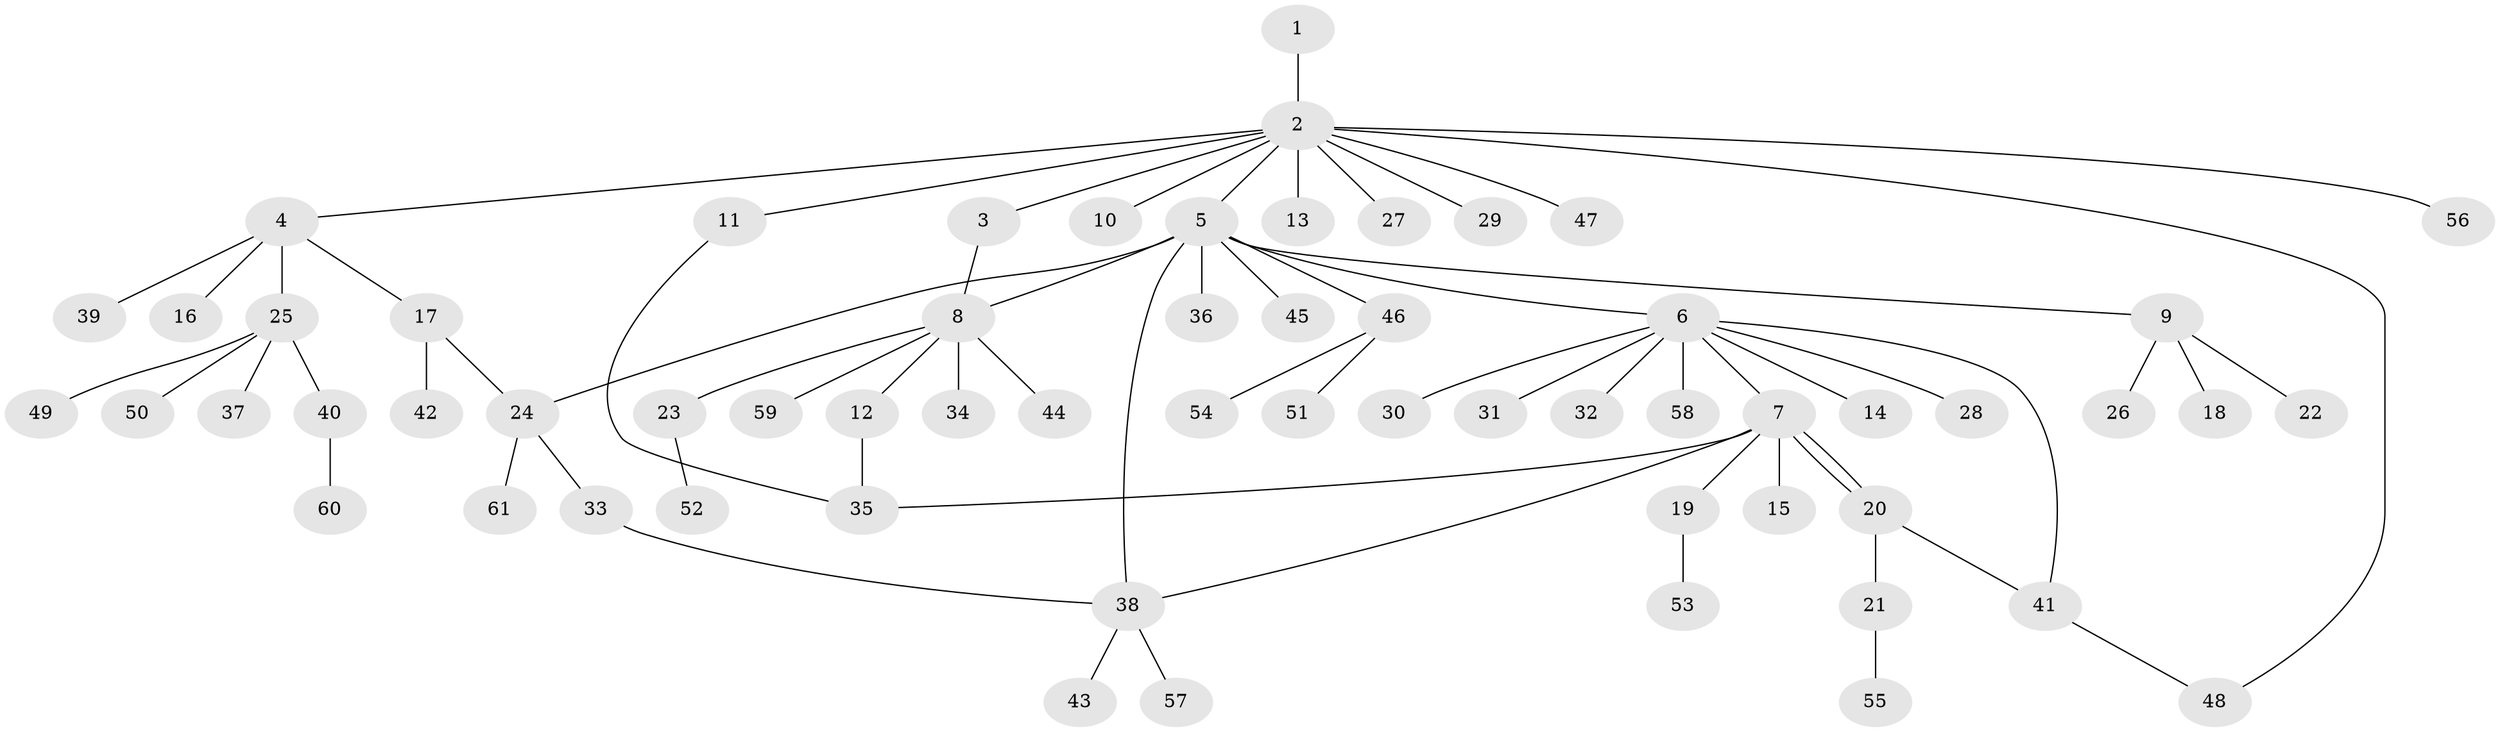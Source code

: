 // coarse degree distribution, {11: 0.021739130434782608, 2: 0.10869565217391304, 4: 0.08695652173913043, 16: 0.021739130434782608, 7: 0.043478260869565216, 3: 0.08695652173913043, 1: 0.6304347826086957}
// Generated by graph-tools (version 1.1) at 2025/23/03/03/25 07:23:49]
// undirected, 61 vertices, 69 edges
graph export_dot {
graph [start="1"]
  node [color=gray90,style=filled];
  1;
  2;
  3;
  4;
  5;
  6;
  7;
  8;
  9;
  10;
  11;
  12;
  13;
  14;
  15;
  16;
  17;
  18;
  19;
  20;
  21;
  22;
  23;
  24;
  25;
  26;
  27;
  28;
  29;
  30;
  31;
  32;
  33;
  34;
  35;
  36;
  37;
  38;
  39;
  40;
  41;
  42;
  43;
  44;
  45;
  46;
  47;
  48;
  49;
  50;
  51;
  52;
  53;
  54;
  55;
  56;
  57;
  58;
  59;
  60;
  61;
  1 -- 2;
  2 -- 3;
  2 -- 4;
  2 -- 5;
  2 -- 10;
  2 -- 11;
  2 -- 13;
  2 -- 27;
  2 -- 29;
  2 -- 47;
  2 -- 48;
  2 -- 56;
  3 -- 8;
  4 -- 16;
  4 -- 17;
  4 -- 25;
  4 -- 39;
  5 -- 6;
  5 -- 8;
  5 -- 9;
  5 -- 24;
  5 -- 36;
  5 -- 38;
  5 -- 45;
  5 -- 46;
  6 -- 7;
  6 -- 14;
  6 -- 28;
  6 -- 30;
  6 -- 31;
  6 -- 32;
  6 -- 41;
  6 -- 58;
  7 -- 15;
  7 -- 19;
  7 -- 20;
  7 -- 20;
  7 -- 35;
  7 -- 38;
  8 -- 12;
  8 -- 23;
  8 -- 34;
  8 -- 44;
  8 -- 59;
  9 -- 18;
  9 -- 22;
  9 -- 26;
  11 -- 35;
  12 -- 35;
  17 -- 24;
  17 -- 42;
  19 -- 53;
  20 -- 21;
  20 -- 41;
  21 -- 55;
  23 -- 52;
  24 -- 33;
  24 -- 61;
  25 -- 37;
  25 -- 40;
  25 -- 49;
  25 -- 50;
  33 -- 38;
  38 -- 43;
  38 -- 57;
  40 -- 60;
  41 -- 48;
  46 -- 51;
  46 -- 54;
}
